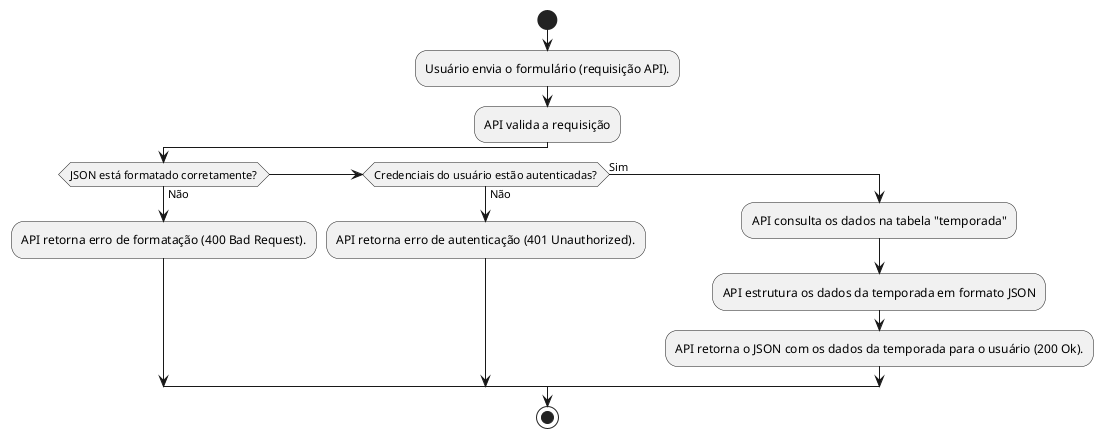 @startuml
start
:Usuário envia o formulário (requisição API).;
:API valida a requisição;
if (JSON está formatado corretamente?) then (Não)
    :API retorna erro de formatação (400 Bad Request).;
elseif (Credenciais do usuário estão autenticadas?) then (Não)
    :API retorna erro de autenticação (401 Unauthorized).;
else (Sim)
    :API consulta os dados na tabela "temporada";
    :API estrutura os dados da temporada em formato JSON;
    :API retorna o JSON com os dados da temporada para o usuário (200 Ok).;
endif
stop
@enduml

